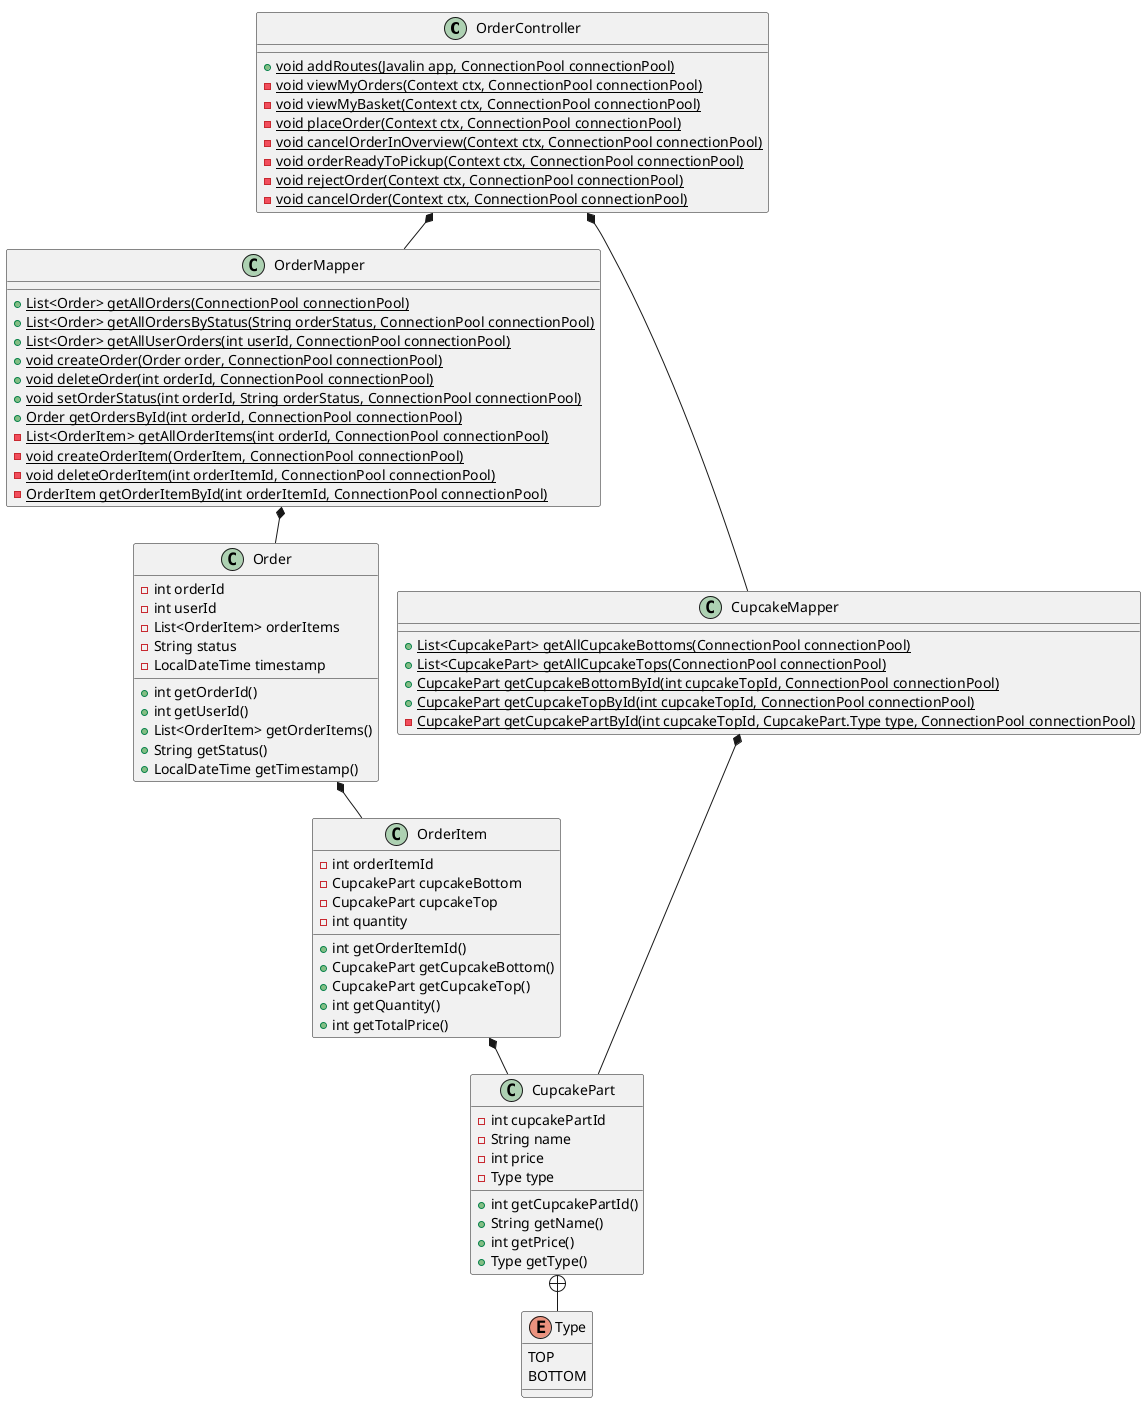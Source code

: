 @startuml
'https://plantuml.com/class-diagram

!pragma layout smetana

class OrderController {
+ {static} void addRoutes(Javalin app, ConnectionPool connectionPool)
- {static} void viewMyOrders(Context ctx, ConnectionPool connectionPool)
- {static} void viewMyBasket(Context ctx, ConnectionPool connectionPool)
- {static} void placeOrder(Context ctx, ConnectionPool connectionPool)
- {static} void cancelOrderInOverview(Context ctx, ConnectionPool connectionPool)
- {static} void orderReadyToPickup(Context ctx, ConnectionPool connectionPool)
- {static} void rejectOrder(Context ctx, ConnectionPool connectionPool)
- {static} void cancelOrder(Context ctx, ConnectionPool connectionPool)
}

class OrderMapper {
+ {static} List<Order> getAllOrders(ConnectionPool connectionPool)
+ {static} List<Order> getAllOrdersByStatus(String orderStatus, ConnectionPool connectionPool)
+ {static} List<Order> getAllUserOrders(int userId, ConnectionPool connectionPool)
+ {static} void createOrder(Order order, ConnectionPool connectionPool)
+ {static} void deleteOrder(int orderId, ConnectionPool connectionPool)
+ {static} void setOrderStatus(int orderId, String orderStatus, ConnectionPool connectionPool)
+ {static} Order getOrdersById(int orderId, ConnectionPool connectionPool)
- {static} List<OrderItem> getAllOrderItems(int orderId, ConnectionPool connectionPool)
- {static} void createOrderItem(OrderItem, ConnectionPool connectionPool)
- {static} void deleteOrderItem(int orderItemId, ConnectionPool connectionPool)
- {static} OrderItem getOrderItemById(int orderItemId, ConnectionPool connectionPool)
}

class CupcakeMapper {
+ {static} List<CupcakePart> getAllCupcakeBottoms(ConnectionPool connectionPool)
+ {static} List<CupcakePart> getAllCupcakeTops(ConnectionPool connectionPool)
+ {static} CupcakePart getCupcakeBottomById(int cupcakeTopId, ConnectionPool connectionPool)
+ {static} CupcakePart getCupcakeTopById(int cupcakeTopId, ConnectionPool connectionPool)
- {static} CupcakePart getCupcakePartById(int cupcakeTopId, CupcakePart.Type type, ConnectionPool connectionPool)
}

class Order {
- int orderId
- int userId
- List<OrderItem> orderItems
- String status
- LocalDateTime timestamp

+ int getOrderId()
+ int getUserId()
+ List<OrderItem> getOrderItems()
+ String getStatus()
+ LocalDateTime getTimestamp()
}

class OrderItem {
- int orderItemId
- CupcakePart cupcakeBottom
- CupcakePart cupcakeTop
- int quantity

+ int getOrderItemId()
+ CupcakePart getCupcakeBottom()
+ CupcakePart getCupcakeTop()
+ int getQuantity()
+ int getTotalPrice()
}

class CupcakePart {
- int cupcakePartId
- String name
- int price
- Type type

+ int getCupcakePartId()
+ String getName()
+ int getPrice()
+ Type getType()
}

enum Type {
TOP
BOTTOM
}

OrderController *-- OrderMapper
OrderController *-- CupcakeMapper

OrderMapper *-- Order
CupcakeMapper *-- CupcakePart

Order *-- OrderItem

OrderItem *-- CupcakePart

CupcakePart +-- Type

@enduml